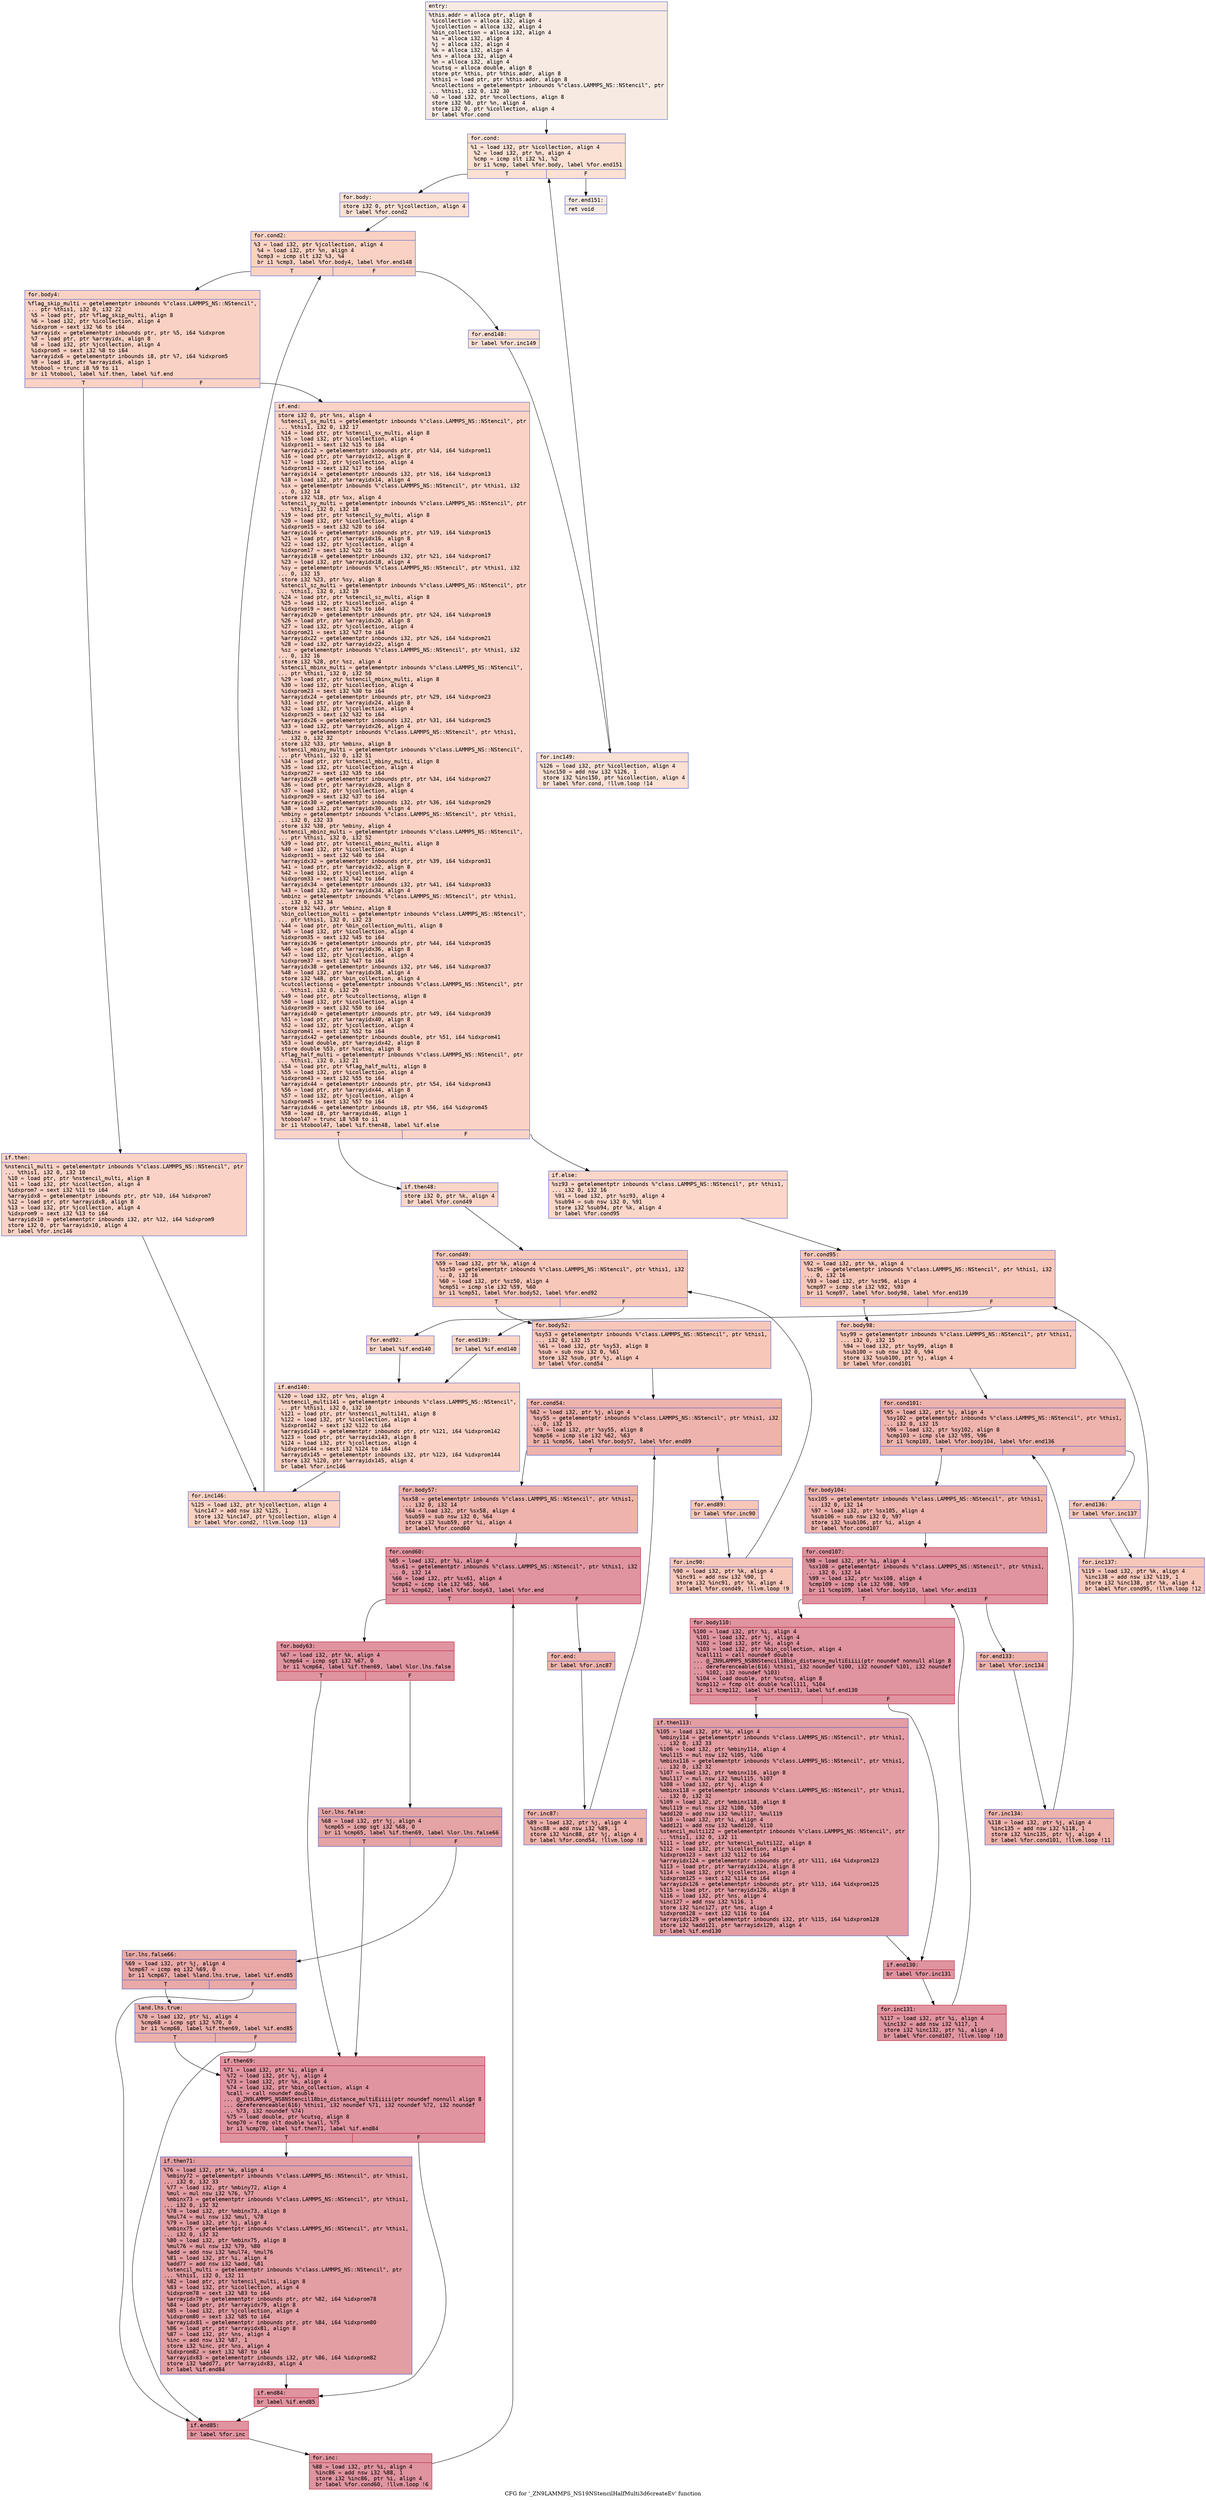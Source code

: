 digraph "CFG for '_ZN9LAMMPS_NS19NStencilHalfMulti3d6createEv' function" {
	label="CFG for '_ZN9LAMMPS_NS19NStencilHalfMulti3d6createEv' function";

	Node0x55f9001fbfd0 [shape=record,color="#3d50c3ff", style=filled, fillcolor="#eed0c070" fontname="Courier",label="{entry:\l|  %this.addr = alloca ptr, align 8\l  %icollection = alloca i32, align 4\l  %jcollection = alloca i32, align 4\l  %bin_collection = alloca i32, align 4\l  %i = alloca i32, align 4\l  %j = alloca i32, align 4\l  %k = alloca i32, align 4\l  %ns = alloca i32, align 4\l  %n = alloca i32, align 4\l  %cutsq = alloca double, align 8\l  store ptr %this, ptr %this.addr, align 8\l  %this1 = load ptr, ptr %this.addr, align 8\l  %ncollections = getelementptr inbounds %\"class.LAMMPS_NS::NStencil\", ptr\l... %this1, i32 0, i32 30\l  %0 = load i32, ptr %ncollections, align 8\l  store i32 %0, ptr %n, align 4\l  store i32 0, ptr %icollection, align 4\l  br label %for.cond\l}"];
	Node0x55f9001fbfd0 -> Node0x55f9001f8500[tooltip="entry -> for.cond\nProbability 100.00%" ];
	Node0x55f9001f8500 [shape=record,color="#3d50c3ff", style=filled, fillcolor="#f7b99e70" fontname="Courier",label="{for.cond:\l|  %1 = load i32, ptr %icollection, align 4\l  %2 = load i32, ptr %n, align 4\l  %cmp = icmp slt i32 %1, %2\l  br i1 %cmp, label %for.body, label %for.end151\l|{<s0>T|<s1>F}}"];
	Node0x55f9001f8500:s0 -> Node0x55f9001fe790[tooltip="for.cond -> for.body\nProbability 96.88%" ];
	Node0x55f9001f8500:s1 -> Node0x55f9001fe810[tooltip="for.cond -> for.end151\nProbability 3.12%" ];
	Node0x55f9001fe790 [shape=record,color="#3d50c3ff", style=filled, fillcolor="#f7b99e70" fontname="Courier",label="{for.body:\l|  store i32 0, ptr %jcollection, align 4\l  br label %for.cond2\l}"];
	Node0x55f9001fe790 -> Node0x55f9001fe9e0[tooltip="for.body -> for.cond2\nProbability 100.00%" ];
	Node0x55f9001fe9e0 [shape=record,color="#3d50c3ff", style=filled, fillcolor="#f4987a70" fontname="Courier",label="{for.cond2:\l|  %3 = load i32, ptr %jcollection, align 4\l  %4 = load i32, ptr %n, align 4\l  %cmp3 = icmp slt i32 %3, %4\l  br i1 %cmp3, label %for.body4, label %for.end148\l|{<s0>T|<s1>F}}"];
	Node0x55f9001fe9e0:s0 -> Node0x55f9001fec80[tooltip="for.cond2 -> for.body4\nProbability 96.88%" ];
	Node0x55f9001fe9e0:s1 -> Node0x55f9001fed00[tooltip="for.cond2 -> for.end148\nProbability 3.12%" ];
	Node0x55f9001fec80 [shape=record,color="#3d50c3ff", style=filled, fillcolor="#f4987a70" fontname="Courier",label="{for.body4:\l|  %flag_skip_multi = getelementptr inbounds %\"class.LAMMPS_NS::NStencil\",\l... ptr %this1, i32 0, i32 22\l  %5 = load ptr, ptr %flag_skip_multi, align 8\l  %6 = load i32, ptr %icollection, align 4\l  %idxprom = sext i32 %6 to i64\l  %arrayidx = getelementptr inbounds ptr, ptr %5, i64 %idxprom\l  %7 = load ptr, ptr %arrayidx, align 8\l  %8 = load i32, ptr %jcollection, align 4\l  %idxprom5 = sext i32 %8 to i64\l  %arrayidx6 = getelementptr inbounds i8, ptr %7, i64 %idxprom5\l  %9 = load i8, ptr %arrayidx6, align 1\l  %tobool = trunc i8 %9 to i1\l  br i1 %tobool, label %if.then, label %if.end\l|{<s0>T|<s1>F}}"];
	Node0x55f9001fec80:s0 -> Node0x55f9001ff820[tooltip="for.body4 -> if.then\nProbability 50.00%" ];
	Node0x55f9001fec80:s1 -> Node0x55f9001ff890[tooltip="for.body4 -> if.end\nProbability 50.00%" ];
	Node0x55f9001ff820 [shape=record,color="#3d50c3ff", style=filled, fillcolor="#f59c7d70" fontname="Courier",label="{if.then:\l|  %nstencil_multi = getelementptr inbounds %\"class.LAMMPS_NS::NStencil\", ptr\l... %this1, i32 0, i32 10\l  %10 = load ptr, ptr %nstencil_multi, align 8\l  %11 = load i32, ptr %icollection, align 4\l  %idxprom7 = sext i32 %11 to i64\l  %arrayidx8 = getelementptr inbounds ptr, ptr %10, i64 %idxprom7\l  %12 = load ptr, ptr %arrayidx8, align 8\l  %13 = load i32, ptr %jcollection, align 4\l  %idxprom9 = sext i32 %13 to i64\l  %arrayidx10 = getelementptr inbounds i32, ptr %12, i64 %idxprom9\l  store i32 0, ptr %arrayidx10, align 4\l  br label %for.inc146\l}"];
	Node0x55f9001ff820 -> Node0x55f900200050[tooltip="if.then -> for.inc146\nProbability 100.00%" ];
	Node0x55f9001ff890 [shape=record,color="#3d50c3ff", style=filled, fillcolor="#f59c7d70" fontname="Courier",label="{if.end:\l|  store i32 0, ptr %ns, align 4\l  %stencil_sx_multi = getelementptr inbounds %\"class.LAMMPS_NS::NStencil\", ptr\l... %this1, i32 0, i32 17\l  %14 = load ptr, ptr %stencil_sx_multi, align 8\l  %15 = load i32, ptr %icollection, align 4\l  %idxprom11 = sext i32 %15 to i64\l  %arrayidx12 = getelementptr inbounds ptr, ptr %14, i64 %idxprom11\l  %16 = load ptr, ptr %arrayidx12, align 8\l  %17 = load i32, ptr %jcollection, align 4\l  %idxprom13 = sext i32 %17 to i64\l  %arrayidx14 = getelementptr inbounds i32, ptr %16, i64 %idxprom13\l  %18 = load i32, ptr %arrayidx14, align 4\l  %sx = getelementptr inbounds %\"class.LAMMPS_NS::NStencil\", ptr %this1, i32\l... 0, i32 14\l  store i32 %18, ptr %sx, align 4\l  %stencil_sy_multi = getelementptr inbounds %\"class.LAMMPS_NS::NStencil\", ptr\l... %this1, i32 0, i32 18\l  %19 = load ptr, ptr %stencil_sy_multi, align 8\l  %20 = load i32, ptr %icollection, align 4\l  %idxprom15 = sext i32 %20 to i64\l  %arrayidx16 = getelementptr inbounds ptr, ptr %19, i64 %idxprom15\l  %21 = load ptr, ptr %arrayidx16, align 8\l  %22 = load i32, ptr %jcollection, align 4\l  %idxprom17 = sext i32 %22 to i64\l  %arrayidx18 = getelementptr inbounds i32, ptr %21, i64 %idxprom17\l  %23 = load i32, ptr %arrayidx18, align 4\l  %sy = getelementptr inbounds %\"class.LAMMPS_NS::NStencil\", ptr %this1, i32\l... 0, i32 15\l  store i32 %23, ptr %sy, align 8\l  %stencil_sz_multi = getelementptr inbounds %\"class.LAMMPS_NS::NStencil\", ptr\l... %this1, i32 0, i32 19\l  %24 = load ptr, ptr %stencil_sz_multi, align 8\l  %25 = load i32, ptr %icollection, align 4\l  %idxprom19 = sext i32 %25 to i64\l  %arrayidx20 = getelementptr inbounds ptr, ptr %24, i64 %idxprom19\l  %26 = load ptr, ptr %arrayidx20, align 8\l  %27 = load i32, ptr %jcollection, align 4\l  %idxprom21 = sext i32 %27 to i64\l  %arrayidx22 = getelementptr inbounds i32, ptr %26, i64 %idxprom21\l  %28 = load i32, ptr %arrayidx22, align 4\l  %sz = getelementptr inbounds %\"class.LAMMPS_NS::NStencil\", ptr %this1, i32\l... 0, i32 16\l  store i32 %28, ptr %sz, align 4\l  %stencil_mbinx_multi = getelementptr inbounds %\"class.LAMMPS_NS::NStencil\",\l... ptr %this1, i32 0, i32 50\l  %29 = load ptr, ptr %stencil_mbinx_multi, align 8\l  %30 = load i32, ptr %icollection, align 4\l  %idxprom23 = sext i32 %30 to i64\l  %arrayidx24 = getelementptr inbounds ptr, ptr %29, i64 %idxprom23\l  %31 = load ptr, ptr %arrayidx24, align 8\l  %32 = load i32, ptr %jcollection, align 4\l  %idxprom25 = sext i32 %32 to i64\l  %arrayidx26 = getelementptr inbounds i32, ptr %31, i64 %idxprom25\l  %33 = load i32, ptr %arrayidx26, align 4\l  %mbinx = getelementptr inbounds %\"class.LAMMPS_NS::NStencil\", ptr %this1,\l... i32 0, i32 32\l  store i32 %33, ptr %mbinx, align 8\l  %stencil_mbiny_multi = getelementptr inbounds %\"class.LAMMPS_NS::NStencil\",\l... ptr %this1, i32 0, i32 51\l  %34 = load ptr, ptr %stencil_mbiny_multi, align 8\l  %35 = load i32, ptr %icollection, align 4\l  %idxprom27 = sext i32 %35 to i64\l  %arrayidx28 = getelementptr inbounds ptr, ptr %34, i64 %idxprom27\l  %36 = load ptr, ptr %arrayidx28, align 8\l  %37 = load i32, ptr %jcollection, align 4\l  %idxprom29 = sext i32 %37 to i64\l  %arrayidx30 = getelementptr inbounds i32, ptr %36, i64 %idxprom29\l  %38 = load i32, ptr %arrayidx30, align 4\l  %mbiny = getelementptr inbounds %\"class.LAMMPS_NS::NStencil\", ptr %this1,\l... i32 0, i32 33\l  store i32 %38, ptr %mbiny, align 4\l  %stencil_mbinz_multi = getelementptr inbounds %\"class.LAMMPS_NS::NStencil\",\l... ptr %this1, i32 0, i32 52\l  %39 = load ptr, ptr %stencil_mbinz_multi, align 8\l  %40 = load i32, ptr %icollection, align 4\l  %idxprom31 = sext i32 %40 to i64\l  %arrayidx32 = getelementptr inbounds ptr, ptr %39, i64 %idxprom31\l  %41 = load ptr, ptr %arrayidx32, align 8\l  %42 = load i32, ptr %jcollection, align 4\l  %idxprom33 = sext i32 %42 to i64\l  %arrayidx34 = getelementptr inbounds i32, ptr %41, i64 %idxprom33\l  %43 = load i32, ptr %arrayidx34, align 4\l  %mbinz = getelementptr inbounds %\"class.LAMMPS_NS::NStencil\", ptr %this1,\l... i32 0, i32 34\l  store i32 %43, ptr %mbinz, align 8\l  %bin_collection_multi = getelementptr inbounds %\"class.LAMMPS_NS::NStencil\",\l... ptr %this1, i32 0, i32 23\l  %44 = load ptr, ptr %bin_collection_multi, align 8\l  %45 = load i32, ptr %icollection, align 4\l  %idxprom35 = sext i32 %45 to i64\l  %arrayidx36 = getelementptr inbounds ptr, ptr %44, i64 %idxprom35\l  %46 = load ptr, ptr %arrayidx36, align 8\l  %47 = load i32, ptr %jcollection, align 4\l  %idxprom37 = sext i32 %47 to i64\l  %arrayidx38 = getelementptr inbounds i32, ptr %46, i64 %idxprom37\l  %48 = load i32, ptr %arrayidx38, align 4\l  store i32 %48, ptr %bin_collection, align 4\l  %cutcollectionsq = getelementptr inbounds %\"class.LAMMPS_NS::NStencil\", ptr\l... %this1, i32 0, i32 29\l  %49 = load ptr, ptr %cutcollectionsq, align 8\l  %50 = load i32, ptr %icollection, align 4\l  %idxprom39 = sext i32 %50 to i64\l  %arrayidx40 = getelementptr inbounds ptr, ptr %49, i64 %idxprom39\l  %51 = load ptr, ptr %arrayidx40, align 8\l  %52 = load i32, ptr %jcollection, align 4\l  %idxprom41 = sext i32 %52 to i64\l  %arrayidx42 = getelementptr inbounds double, ptr %51, i64 %idxprom41\l  %53 = load double, ptr %arrayidx42, align 8\l  store double %53, ptr %cutsq, align 8\l  %flag_half_multi = getelementptr inbounds %\"class.LAMMPS_NS::NStencil\", ptr\l... %this1, i32 0, i32 21\l  %54 = load ptr, ptr %flag_half_multi, align 8\l  %55 = load i32, ptr %icollection, align 4\l  %idxprom43 = sext i32 %55 to i64\l  %arrayidx44 = getelementptr inbounds ptr, ptr %54, i64 %idxprom43\l  %56 = load ptr, ptr %arrayidx44, align 8\l  %57 = load i32, ptr %jcollection, align 4\l  %idxprom45 = sext i32 %57 to i64\l  %arrayidx46 = getelementptr inbounds i8, ptr %56, i64 %idxprom45\l  %58 = load i8, ptr %arrayidx46, align 1\l  %tobool47 = trunc i8 %58 to i1\l  br i1 %tobool47, label %if.then48, label %if.else\l|{<s0>T|<s1>F}}"];
	Node0x55f9001ff890:s0 -> Node0x55f900205630[tooltip="if.end -> if.then48\nProbability 50.00%" ];
	Node0x55f9001ff890:s1 -> Node0x55f9002056b0[tooltip="if.end -> if.else\nProbability 50.00%" ];
	Node0x55f900205630 [shape=record,color="#3d50c3ff", style=filled, fillcolor="#f6a38570" fontname="Courier",label="{if.then48:\l|  store i32 0, ptr %k, align 4\l  br label %for.cond49\l}"];
	Node0x55f900205630 -> Node0x55f900205870[tooltip="if.then48 -> for.cond49\nProbability 100.00%" ];
	Node0x55f900205870 [shape=record,color="#3d50c3ff", style=filled, fillcolor="#ec7f6370" fontname="Courier",label="{for.cond49:\l|  %59 = load i32, ptr %k, align 4\l  %sz50 = getelementptr inbounds %\"class.LAMMPS_NS::NStencil\", ptr %this1, i32\l... 0, i32 16\l  %60 = load i32, ptr %sz50, align 4\l  %cmp51 = icmp sle i32 %59, %60\l  br i1 %cmp51, label %for.body52, label %for.end92\l|{<s0>T|<s1>F}}"];
	Node0x55f900205870:s0 -> Node0x55f900205bc0[tooltip="for.cond49 -> for.body52\nProbability 96.88%" ];
	Node0x55f900205870:s1 -> Node0x55f900205c40[tooltip="for.cond49 -> for.end92\nProbability 3.12%" ];
	Node0x55f900205bc0 [shape=record,color="#3d50c3ff", style=filled, fillcolor="#ec7f6370" fontname="Courier",label="{for.body52:\l|  %sy53 = getelementptr inbounds %\"class.LAMMPS_NS::NStencil\", ptr %this1,\l... i32 0, i32 15\l  %61 = load i32, ptr %sy53, align 8\l  %sub = sub nsw i32 0, %61\l  store i32 %sub, ptr %j, align 4\l  br label %for.cond54\l}"];
	Node0x55f900205bc0 -> Node0x55f900201430[tooltip="for.body52 -> for.cond54\nProbability 100.00%" ];
	Node0x55f900201430 [shape=record,color="#3d50c3ff", style=filled, fillcolor="#d6524470" fontname="Courier",label="{for.cond54:\l|  %62 = load i32, ptr %j, align 4\l  %sy55 = getelementptr inbounds %\"class.LAMMPS_NS::NStencil\", ptr %this1, i32\l... 0, i32 15\l  %63 = load i32, ptr %sy55, align 8\l  %cmp56 = icmp sle i32 %62, %63\l  br i1 %cmp56, label %for.body57, label %for.end89\l|{<s0>T|<s1>F}}"];
	Node0x55f900201430:s0 -> Node0x55f9002017b0[tooltip="for.cond54 -> for.body57\nProbability 96.88%" ];
	Node0x55f900201430:s1 -> Node0x55f900201830[tooltip="for.cond54 -> for.end89\nProbability 3.12%" ];
	Node0x55f9002017b0 [shape=record,color="#3d50c3ff", style=filled, fillcolor="#d6524470" fontname="Courier",label="{for.body57:\l|  %sx58 = getelementptr inbounds %\"class.LAMMPS_NS::NStencil\", ptr %this1,\l... i32 0, i32 14\l  %64 = load i32, ptr %sx58, align 4\l  %sub59 = sub nsw i32 0, %64\l  store i32 %sub59, ptr %i, align 4\l  br label %for.cond60\l}"];
	Node0x55f9002017b0 -> Node0x55f9001fd690[tooltip="for.body57 -> for.cond60\nProbability 100.00%" ];
	Node0x55f9001fd690 [shape=record,color="#b70d28ff", style=filled, fillcolor="#b70d2870" fontname="Courier",label="{for.cond60:\l|  %65 = load i32, ptr %i, align 4\l  %sx61 = getelementptr inbounds %\"class.LAMMPS_NS::NStencil\", ptr %this1, i32\l... 0, i32 14\l  %66 = load i32, ptr %sx61, align 4\l  %cmp62 = icmp sle i32 %65, %66\l  br i1 %cmp62, label %for.body63, label %for.end\l|{<s0>T|<s1>F}}"];
	Node0x55f9001fd690:s0 -> Node0x55f9001fda10[tooltip="for.cond60 -> for.body63\nProbability 96.88%" ];
	Node0x55f9001fd690:s1 -> Node0x55f9001fda90[tooltip="for.cond60 -> for.end\nProbability 3.12%" ];
	Node0x55f9001fda10 [shape=record,color="#b70d28ff", style=filled, fillcolor="#b70d2870" fontname="Courier",label="{for.body63:\l|  %67 = load i32, ptr %k, align 4\l  %cmp64 = icmp sgt i32 %67, 0\l  br i1 %cmp64, label %if.then69, label %lor.lhs.false\l|{<s0>T|<s1>F}}"];
	Node0x55f9001fda10:s0 -> Node0x55f9001fdd40[tooltip="for.body63 -> if.then69\nProbability 62.50%" ];
	Node0x55f9001fda10:s1 -> Node0x55f9001fddc0[tooltip="for.body63 -> lor.lhs.false\nProbability 37.50%" ];
	Node0x55f9001fddc0 [shape=record,color="#3d50c3ff", style=filled, fillcolor="#c32e3170" fontname="Courier",label="{lor.lhs.false:\l|  %68 = load i32, ptr %j, align 4\l  %cmp65 = icmp sgt i32 %68, 0\l  br i1 %cmp65, label %if.then69, label %lor.lhs.false66\l|{<s0>T|<s1>F}}"];
	Node0x55f9001fddc0:s0 -> Node0x55f9001fdd40[tooltip="lor.lhs.false -> if.then69\nProbability 62.50%" ];
	Node0x55f9001fddc0:s1 -> Node0x55f9001fe080[tooltip="lor.lhs.false -> lor.lhs.false66\nProbability 37.50%" ];
	Node0x55f9001fe080 [shape=record,color="#3d50c3ff", style=filled, fillcolor="#ca3b3770" fontname="Courier",label="{lor.lhs.false66:\l|  %69 = load i32, ptr %j, align 4\l  %cmp67 = icmp eq i32 %69, 0\l  br i1 %cmp67, label %land.lhs.true, label %if.end85\l|{<s0>T|<s1>F}}"];
	Node0x55f9001fe080:s0 -> Node0x55f9001fe310[tooltip="lor.lhs.false66 -> land.lhs.true\nProbability 37.50%" ];
	Node0x55f9001fe080:s1 -> Node0x55f9001fe360[tooltip="lor.lhs.false66 -> if.end85\nProbability 62.50%" ];
	Node0x55f9001fe310 [shape=record,color="#3d50c3ff", style=filled, fillcolor="#d24b4070" fontname="Courier",label="{land.lhs.true:\l|  %70 = load i32, ptr %i, align 4\l  %cmp68 = icmp sgt i32 %70, 0\l  br i1 %cmp68, label %if.then69, label %if.end85\l|{<s0>T|<s1>F}}"];
	Node0x55f9001fe310:s0 -> Node0x55f9001fdd40[tooltip="land.lhs.true -> if.then69\nProbability 62.50%" ];
	Node0x55f9001fe310:s1 -> Node0x55f9001fe360[tooltip="land.lhs.true -> if.end85\nProbability 37.50%" ];
	Node0x55f9001fdd40 [shape=record,color="#b70d28ff", style=filled, fillcolor="#b70d2870" fontname="Courier",label="{if.then69:\l|  %71 = load i32, ptr %i, align 4\l  %72 = load i32, ptr %j, align 4\l  %73 = load i32, ptr %k, align 4\l  %74 = load i32, ptr %bin_collection, align 4\l  %call = call noundef double\l... @_ZN9LAMMPS_NS8NStencil18bin_distance_multiEiiii(ptr noundef nonnull align 8\l... dereferenceable(616) %this1, i32 noundef %71, i32 noundef %72, i32 noundef\l... %73, i32 noundef %74)\l  %75 = load double, ptr %cutsq, align 8\l  %cmp70 = fcmp olt double %call, %75\l  br i1 %cmp70, label %if.then71, label %if.end84\l|{<s0>T|<s1>F}}"];
	Node0x55f9001fdd40:s0 -> Node0x55f9002092f0[tooltip="if.then69 -> if.then71\nProbability 50.00%" ];
	Node0x55f9001fdd40:s1 -> Node0x55f900209340[tooltip="if.then69 -> if.end84\nProbability 50.00%" ];
	Node0x55f9002092f0 [shape=record,color="#3d50c3ff", style=filled, fillcolor="#be242e70" fontname="Courier",label="{if.then71:\l|  %76 = load i32, ptr %k, align 4\l  %mbiny72 = getelementptr inbounds %\"class.LAMMPS_NS::NStencil\", ptr %this1,\l... i32 0, i32 33\l  %77 = load i32, ptr %mbiny72, align 4\l  %mul = mul nsw i32 %76, %77\l  %mbinx73 = getelementptr inbounds %\"class.LAMMPS_NS::NStencil\", ptr %this1,\l... i32 0, i32 32\l  %78 = load i32, ptr %mbinx73, align 8\l  %mul74 = mul nsw i32 %mul, %78\l  %79 = load i32, ptr %j, align 4\l  %mbinx75 = getelementptr inbounds %\"class.LAMMPS_NS::NStencil\", ptr %this1,\l... i32 0, i32 32\l  %80 = load i32, ptr %mbinx75, align 8\l  %mul76 = mul nsw i32 %79, %80\l  %add = add nsw i32 %mul74, %mul76\l  %81 = load i32, ptr %i, align 4\l  %add77 = add nsw i32 %add, %81\l  %stencil_multi = getelementptr inbounds %\"class.LAMMPS_NS::NStencil\", ptr\l... %this1, i32 0, i32 11\l  %82 = load ptr, ptr %stencil_multi, align 8\l  %83 = load i32, ptr %icollection, align 4\l  %idxprom78 = sext i32 %83 to i64\l  %arrayidx79 = getelementptr inbounds ptr, ptr %82, i64 %idxprom78\l  %84 = load ptr, ptr %arrayidx79, align 8\l  %85 = load i32, ptr %jcollection, align 4\l  %idxprom80 = sext i32 %85 to i64\l  %arrayidx81 = getelementptr inbounds ptr, ptr %84, i64 %idxprom80\l  %86 = load ptr, ptr %arrayidx81, align 8\l  %87 = load i32, ptr %ns, align 4\l  %inc = add nsw i32 %87, 1\l  store i32 %inc, ptr %ns, align 4\l  %idxprom82 = sext i32 %87 to i64\l  %arrayidx83 = getelementptr inbounds i32, ptr %86, i64 %idxprom82\l  store i32 %add77, ptr %arrayidx83, align 4\l  br label %if.end84\l}"];
	Node0x55f9002092f0 -> Node0x55f900209340[tooltip="if.then71 -> if.end84\nProbability 100.00%" ];
	Node0x55f900209340 [shape=record,color="#b70d28ff", style=filled, fillcolor="#b70d2870" fontname="Courier",label="{if.end84:\l|  br label %if.end85\l}"];
	Node0x55f900209340 -> Node0x55f9001fe360[tooltip="if.end84 -> if.end85\nProbability 100.00%" ];
	Node0x55f9001fe360 [shape=record,color="#b70d28ff", style=filled, fillcolor="#b70d2870" fontname="Courier",label="{if.end85:\l|  br label %for.inc\l}"];
	Node0x55f9001fe360 -> Node0x55f90020a920[tooltip="if.end85 -> for.inc\nProbability 100.00%" ];
	Node0x55f90020a920 [shape=record,color="#b70d28ff", style=filled, fillcolor="#b70d2870" fontname="Courier",label="{for.inc:\l|  %88 = load i32, ptr %i, align 4\l  %inc86 = add nsw i32 %88, 1\l  store i32 %inc86, ptr %i, align 4\l  br label %for.cond60, !llvm.loop !6\l}"];
	Node0x55f90020a920 -> Node0x55f9001fd690[tooltip="for.inc -> for.cond60\nProbability 100.00%" ];
	Node0x55f9001fda90 [shape=record,color="#3d50c3ff", style=filled, fillcolor="#d6524470" fontname="Courier",label="{for.end:\l|  br label %for.inc87\l}"];
	Node0x55f9001fda90 -> Node0x55f90020ad50[tooltip="for.end -> for.inc87\nProbability 100.00%" ];
	Node0x55f90020ad50 [shape=record,color="#3d50c3ff", style=filled, fillcolor="#d6524470" fontname="Courier",label="{for.inc87:\l|  %89 = load i32, ptr %j, align 4\l  %inc88 = add nsw i32 %89, 1\l  store i32 %inc88, ptr %j, align 4\l  br label %for.cond54, !llvm.loop !8\l}"];
	Node0x55f90020ad50 -> Node0x55f900201430[tooltip="for.inc87 -> for.cond54\nProbability 100.00%" ];
	Node0x55f900201830 [shape=record,color="#3d50c3ff", style=filled, fillcolor="#ec7f6370" fontname="Courier",label="{for.end89:\l|  br label %for.inc90\l}"];
	Node0x55f900201830 -> Node0x55f90020b1d0[tooltip="for.end89 -> for.inc90\nProbability 100.00%" ];
	Node0x55f90020b1d0 [shape=record,color="#3d50c3ff", style=filled, fillcolor="#ec7f6370" fontname="Courier",label="{for.inc90:\l|  %90 = load i32, ptr %k, align 4\l  %inc91 = add nsw i32 %90, 1\l  store i32 %inc91, ptr %k, align 4\l  br label %for.cond49, !llvm.loop !9\l}"];
	Node0x55f90020b1d0 -> Node0x55f900205870[tooltip="for.inc90 -> for.cond49\nProbability 100.00%" ];
	Node0x55f900205c40 [shape=record,color="#3d50c3ff", style=filled, fillcolor="#f6a38570" fontname="Courier",label="{for.end92:\l|  br label %if.end140\l}"];
	Node0x55f900205c40 -> Node0x55f90020b650[tooltip="for.end92 -> if.end140\nProbability 100.00%" ];
	Node0x55f9002056b0 [shape=record,color="#3d50c3ff", style=filled, fillcolor="#f6a38570" fontname="Courier",label="{if.else:\l|  %sz93 = getelementptr inbounds %\"class.LAMMPS_NS::NStencil\", ptr %this1,\l... i32 0, i32 16\l  %91 = load i32, ptr %sz93, align 4\l  %sub94 = sub nsw i32 0, %91\l  store i32 %sub94, ptr %k, align 4\l  br label %for.cond95\l}"];
	Node0x55f9002056b0 -> Node0x55f90020b9f0[tooltip="if.else -> for.cond95\nProbability 100.00%" ];
	Node0x55f90020b9f0 [shape=record,color="#3d50c3ff", style=filled, fillcolor="#ec7f6370" fontname="Courier",label="{for.cond95:\l|  %92 = load i32, ptr %k, align 4\l  %sz96 = getelementptr inbounds %\"class.LAMMPS_NS::NStencil\", ptr %this1, i32\l... 0, i32 16\l  %93 = load i32, ptr %sz96, align 4\l  %cmp97 = icmp sle i32 %92, %93\l  br i1 %cmp97, label %for.body98, label %for.end139\l|{<s0>T|<s1>F}}"];
	Node0x55f90020b9f0:s0 -> Node0x55f90020bd70[tooltip="for.cond95 -> for.body98\nProbability 96.88%" ];
	Node0x55f90020b9f0:s1 -> Node0x55f90020bdf0[tooltip="for.cond95 -> for.end139\nProbability 3.12%" ];
	Node0x55f90020bd70 [shape=record,color="#3d50c3ff", style=filled, fillcolor="#ec7f6370" fontname="Courier",label="{for.body98:\l|  %sy99 = getelementptr inbounds %\"class.LAMMPS_NS::NStencil\", ptr %this1,\l... i32 0, i32 15\l  %94 = load i32, ptr %sy99, align 8\l  %sub100 = sub nsw i32 0, %94\l  store i32 %sub100, ptr %j, align 4\l  br label %for.cond101\l}"];
	Node0x55f90020bd70 -> Node0x55f90020c1d0[tooltip="for.body98 -> for.cond101\nProbability 100.00%" ];
	Node0x55f90020c1d0 [shape=record,color="#3d50c3ff", style=filled, fillcolor="#d6524470" fontname="Courier",label="{for.cond101:\l|  %95 = load i32, ptr %j, align 4\l  %sy102 = getelementptr inbounds %\"class.LAMMPS_NS::NStencil\", ptr %this1,\l... i32 0, i32 15\l  %96 = load i32, ptr %sy102, align 8\l  %cmp103 = icmp sle i32 %95, %96\l  br i1 %cmp103, label %for.body104, label %for.end136\l|{<s0>T|<s1>F}}"];
	Node0x55f90020c1d0:s0 -> Node0x55f900203fc0[tooltip="for.cond101 -> for.body104\nProbability 96.88%" ];
	Node0x55f90020c1d0:s1 -> Node0x55f900204040[tooltip="for.cond101 -> for.end136\nProbability 3.12%" ];
	Node0x55f900203fc0 [shape=record,color="#3d50c3ff", style=filled, fillcolor="#d6524470" fontname="Courier",label="{for.body104:\l|  %sx105 = getelementptr inbounds %\"class.LAMMPS_NS::NStencil\", ptr %this1,\l... i32 0, i32 14\l  %97 = load i32, ptr %sx105, align 4\l  %sub106 = sub nsw i32 0, %97\l  store i32 %sub106, ptr %i, align 4\l  br label %for.cond107\l}"];
	Node0x55f900203fc0 -> Node0x55f900204420[tooltip="for.body104 -> for.cond107\nProbability 100.00%" ];
	Node0x55f900204420 [shape=record,color="#b70d28ff", style=filled, fillcolor="#b70d2870" fontname="Courier",label="{for.cond107:\l|  %98 = load i32, ptr %i, align 4\l  %sx108 = getelementptr inbounds %\"class.LAMMPS_NS::NStencil\", ptr %this1,\l... i32 0, i32 14\l  %99 = load i32, ptr %sx108, align 4\l  %cmp109 = icmp sle i32 %98, %99\l  br i1 %cmp109, label %for.body110, label %for.end133\l|{<s0>T|<s1>F}}"];
	Node0x55f900204420:s0 -> Node0x55f90020d540[tooltip="for.cond107 -> for.body110\nProbability 96.88%" ];
	Node0x55f900204420:s1 -> Node0x55f90020d5c0[tooltip="for.cond107 -> for.end133\nProbability 3.12%" ];
	Node0x55f90020d540 [shape=record,color="#b70d28ff", style=filled, fillcolor="#b70d2870" fontname="Courier",label="{for.body110:\l|  %100 = load i32, ptr %i, align 4\l  %101 = load i32, ptr %j, align 4\l  %102 = load i32, ptr %k, align 4\l  %103 = load i32, ptr %bin_collection, align 4\l  %call111 = call noundef double\l... @_ZN9LAMMPS_NS8NStencil18bin_distance_multiEiiii(ptr noundef nonnull align 8\l... dereferenceable(616) %this1, i32 noundef %100, i32 noundef %101, i32 noundef\l... %102, i32 noundef %103)\l  %104 = load double, ptr %cutsq, align 8\l  %cmp112 = fcmp olt double %call111, %104\l  br i1 %cmp112, label %if.then113, label %if.end130\l|{<s0>T|<s1>F}}"];
	Node0x55f90020d540:s0 -> Node0x55f90020dc60[tooltip="for.body110 -> if.then113\nProbability 50.00%" ];
	Node0x55f90020d540:s1 -> Node0x55f90020dcb0[tooltip="for.body110 -> if.end130\nProbability 50.00%" ];
	Node0x55f90020dc60 [shape=record,color="#3d50c3ff", style=filled, fillcolor="#be242e70" fontname="Courier",label="{if.then113:\l|  %105 = load i32, ptr %k, align 4\l  %mbiny114 = getelementptr inbounds %\"class.LAMMPS_NS::NStencil\", ptr %this1,\l... i32 0, i32 33\l  %106 = load i32, ptr %mbiny114, align 4\l  %mul115 = mul nsw i32 %105, %106\l  %mbinx116 = getelementptr inbounds %\"class.LAMMPS_NS::NStencil\", ptr %this1,\l... i32 0, i32 32\l  %107 = load i32, ptr %mbinx116, align 8\l  %mul117 = mul nsw i32 %mul115, %107\l  %108 = load i32, ptr %j, align 4\l  %mbinx118 = getelementptr inbounds %\"class.LAMMPS_NS::NStencil\", ptr %this1,\l... i32 0, i32 32\l  %109 = load i32, ptr %mbinx118, align 8\l  %mul119 = mul nsw i32 %108, %109\l  %add120 = add nsw i32 %mul117, %mul119\l  %110 = load i32, ptr %i, align 4\l  %add121 = add nsw i32 %add120, %110\l  %stencil_multi122 = getelementptr inbounds %\"class.LAMMPS_NS::NStencil\", ptr\l... %this1, i32 0, i32 11\l  %111 = load ptr, ptr %stencil_multi122, align 8\l  %112 = load i32, ptr %icollection, align 4\l  %idxprom123 = sext i32 %112 to i64\l  %arrayidx124 = getelementptr inbounds ptr, ptr %111, i64 %idxprom123\l  %113 = load ptr, ptr %arrayidx124, align 8\l  %114 = load i32, ptr %jcollection, align 4\l  %idxprom125 = sext i32 %114 to i64\l  %arrayidx126 = getelementptr inbounds ptr, ptr %113, i64 %idxprom125\l  %115 = load ptr, ptr %arrayidx126, align 8\l  %116 = load i32, ptr %ns, align 4\l  %inc127 = add nsw i32 %116, 1\l  store i32 %inc127, ptr %ns, align 4\l  %idxprom128 = sext i32 %116 to i64\l  %arrayidx129 = getelementptr inbounds i32, ptr %115, i64 %idxprom128\l  store i32 %add121, ptr %arrayidx129, align 4\l  br label %if.end130\l}"];
	Node0x55f90020dc60 -> Node0x55f90020dcb0[tooltip="if.then113 -> if.end130\nProbability 100.00%" ];
	Node0x55f90020dcb0 [shape=record,color="#b70d28ff", style=filled, fillcolor="#b70d2870" fontname="Courier",label="{if.end130:\l|  br label %for.inc131\l}"];
	Node0x55f90020dcb0 -> Node0x55f90020f1f0[tooltip="if.end130 -> for.inc131\nProbability 100.00%" ];
	Node0x55f90020f1f0 [shape=record,color="#b70d28ff", style=filled, fillcolor="#b70d2870" fontname="Courier",label="{for.inc131:\l|  %117 = load i32, ptr %i, align 4\l  %inc132 = add nsw i32 %117, 1\l  store i32 %inc132, ptr %i, align 4\l  br label %for.cond107, !llvm.loop !10\l}"];
	Node0x55f90020f1f0 -> Node0x55f900204420[tooltip="for.inc131 -> for.cond107\nProbability 100.00%" ];
	Node0x55f90020d5c0 [shape=record,color="#3d50c3ff", style=filled, fillcolor="#d6524470" fontname="Courier",label="{for.end133:\l|  br label %for.inc134\l}"];
	Node0x55f90020d5c0 -> Node0x55f90020f5c0[tooltip="for.end133 -> for.inc134\nProbability 100.00%" ];
	Node0x55f90020f5c0 [shape=record,color="#3d50c3ff", style=filled, fillcolor="#d6524470" fontname="Courier",label="{for.inc134:\l|  %118 = load i32, ptr %j, align 4\l  %inc135 = add nsw i32 %118, 1\l  store i32 %inc135, ptr %j, align 4\l  br label %for.cond101, !llvm.loop !11\l}"];
	Node0x55f90020f5c0 -> Node0x55f90020c1d0[tooltip="for.inc134 -> for.cond101\nProbability 100.00%" ];
	Node0x55f900204040 [shape=record,color="#3d50c3ff", style=filled, fillcolor="#ec7f6370" fontname="Courier",label="{for.end136:\l|  br label %for.inc137\l}"];
	Node0x55f900204040 -> Node0x55f90020fa40[tooltip="for.end136 -> for.inc137\nProbability 100.00%" ];
	Node0x55f90020fa40 [shape=record,color="#3d50c3ff", style=filled, fillcolor="#ec7f6370" fontname="Courier",label="{for.inc137:\l|  %119 = load i32, ptr %k, align 4\l  %inc138 = add nsw i32 %119, 1\l  store i32 %inc138, ptr %k, align 4\l  br label %for.cond95, !llvm.loop !12\l}"];
	Node0x55f90020fa40 -> Node0x55f90020b9f0[tooltip="for.inc137 -> for.cond95\nProbability 100.00%" ];
	Node0x55f90020bdf0 [shape=record,color="#3d50c3ff", style=filled, fillcolor="#f6a38570" fontname="Courier",label="{for.end139:\l|  br label %if.end140\l}"];
	Node0x55f90020bdf0 -> Node0x55f90020b650[tooltip="for.end139 -> if.end140\nProbability 100.00%" ];
	Node0x55f90020b650 [shape=record,color="#3d50c3ff", style=filled, fillcolor="#f59c7d70" fontname="Courier",label="{if.end140:\l|  %120 = load i32, ptr %ns, align 4\l  %nstencil_multi141 = getelementptr inbounds %\"class.LAMMPS_NS::NStencil\",\l... ptr %this1, i32 0, i32 10\l  %121 = load ptr, ptr %nstencil_multi141, align 8\l  %122 = load i32, ptr %icollection, align 4\l  %idxprom142 = sext i32 %122 to i64\l  %arrayidx143 = getelementptr inbounds ptr, ptr %121, i64 %idxprom142\l  %123 = load ptr, ptr %arrayidx143, align 8\l  %124 = load i32, ptr %jcollection, align 4\l  %idxprom144 = sext i32 %124 to i64\l  %arrayidx145 = getelementptr inbounds i32, ptr %123, i64 %idxprom144\l  store i32 %120, ptr %arrayidx145, align 4\l  br label %for.inc146\l}"];
	Node0x55f90020b650 -> Node0x55f900200050[tooltip="if.end140 -> for.inc146\nProbability 100.00%" ];
	Node0x55f900200050 [shape=record,color="#3d50c3ff", style=filled, fillcolor="#f4987a70" fontname="Courier",label="{for.inc146:\l|  %125 = load i32, ptr %jcollection, align 4\l  %inc147 = add nsw i32 %125, 1\l  store i32 %inc147, ptr %jcollection, align 4\l  br label %for.cond2, !llvm.loop !13\l}"];
	Node0x55f900200050 -> Node0x55f9001fe9e0[tooltip="for.inc146 -> for.cond2\nProbability 100.00%" ];
	Node0x55f9001fed00 [shape=record,color="#3d50c3ff", style=filled, fillcolor="#f7b99e70" fontname="Courier",label="{for.end148:\l|  br label %for.inc149\l}"];
	Node0x55f9001fed00 -> Node0x55f900206900[tooltip="for.end148 -> for.inc149\nProbability 100.00%" ];
	Node0x55f900206900 [shape=record,color="#3d50c3ff", style=filled, fillcolor="#f7b99e70" fontname="Courier",label="{for.inc149:\l|  %126 = load i32, ptr %icollection, align 4\l  %inc150 = add nsw i32 %126, 1\l  store i32 %inc150, ptr %icollection, align 4\l  br label %for.cond, !llvm.loop !14\l}"];
	Node0x55f900206900 -> Node0x55f9001f8500[tooltip="for.inc149 -> for.cond\nProbability 100.00%" ];
	Node0x55f9001fe810 [shape=record,color="#3d50c3ff", style=filled, fillcolor="#eed0c070" fontname="Courier",label="{for.end151:\l|  ret void\l}"];
}
